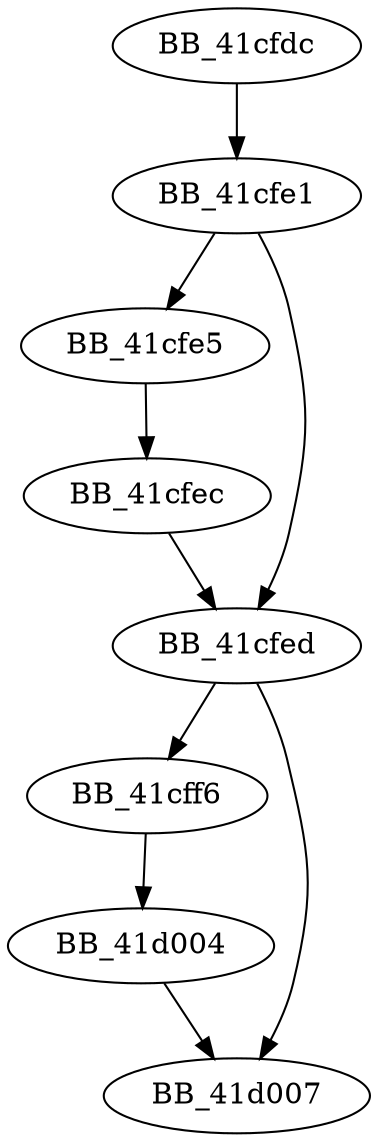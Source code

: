 DiGraph _abort{
BB_41cfdc->BB_41cfe1
BB_41cfe1->BB_41cfe5
BB_41cfe1->BB_41cfed
BB_41cfe5->BB_41cfec
BB_41cfec->BB_41cfed
BB_41cfed->BB_41cff6
BB_41cfed->BB_41d007
BB_41cff6->BB_41d004
BB_41d004->BB_41d007
}
